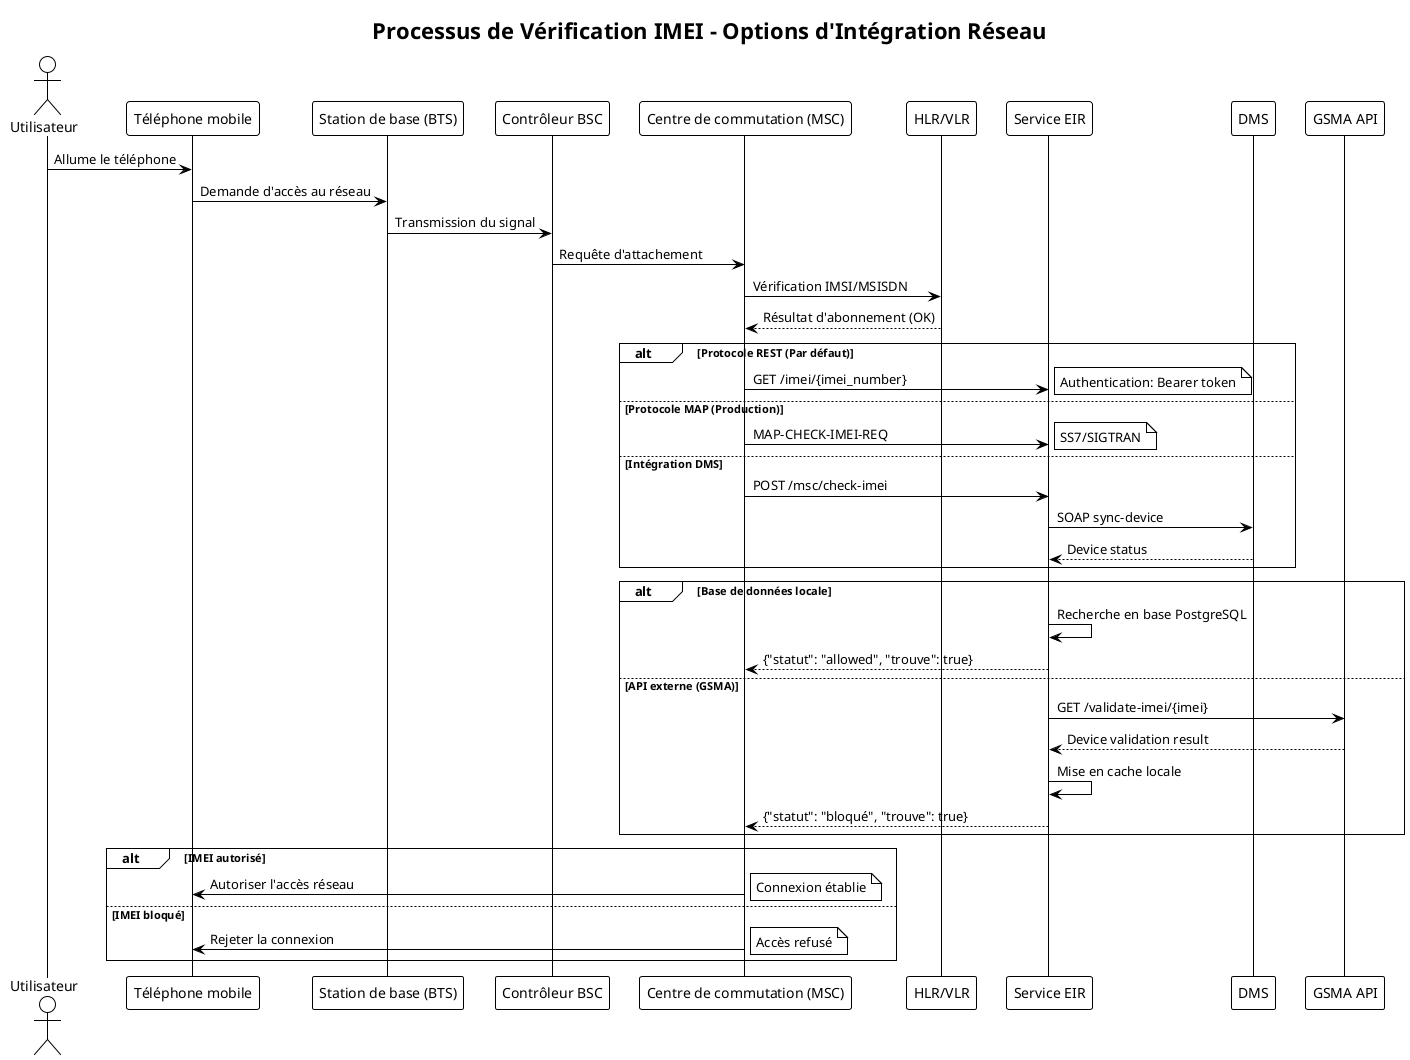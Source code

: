 @startuml
!theme plain
title Processus de Vérification IMEI - Options d'Intégration Réseau

actor "Utilisateur" as U
participant "Téléphone mobile" as T
participant "Station de base (BTS)" as BTS
participant "Contrôleur BSC" as BSC
participant "Centre de commutation (MSC)" as MSC
participant "HLR/VLR" as HLR
participant "Service EIR" as IMEI_Checker
participant "DMS" as DMS
participant "GSMA API" as GSMA

U -> T : Allume le téléphone
T -> BTS : Demande d'accès au réseau
BTS -> BSC : Transmission du signal
BSC -> MSC : Requête d'attachement

MSC -> HLR : Vérification IMSI/MSISDN
HLR --> MSC : Résultat d'abonnement (OK)

alt Protocole REST (Par défaut)
    MSC -> IMEI_Checker : GET /imei/{imei_number}
    note right : Authentication: Bearer token
else Protocole MAP (Production)
    MSC -> IMEI_Checker : MAP-CHECK-IMEI-REQ
    note right : SS7/SIGTRAN
else Intégration DMS
    MSC -> IMEI_Checker : POST /msc/check-imei
    IMEI_Checker -> DMS : SOAP sync-device
    DMS --> IMEI_Checker : Device status
end

alt Base de données locale
    IMEI_Checker -> IMEI_Checker : Recherche en base PostgreSQL
    IMEI_Checker --> MSC : {"statut": "allowed", "trouve": true}
else API externe (GSMA)
    IMEI_Checker -> GSMA : GET /validate-imei/{imei}
    GSMA --> IMEI_Checker : Device validation result
    IMEI_Checker -> IMEI_Checker : Mise en cache locale
    IMEI_Checker --> MSC : {"statut": "bloqué", "trouve": true}
end

alt IMEI autorisé
    MSC -> T : Autoriser l'accès réseau
    note right : Connexion établie
else IMEI bloqué
    MSC -> T : Rejeter la connexion
    note right : Accès refusé
end

@enduml